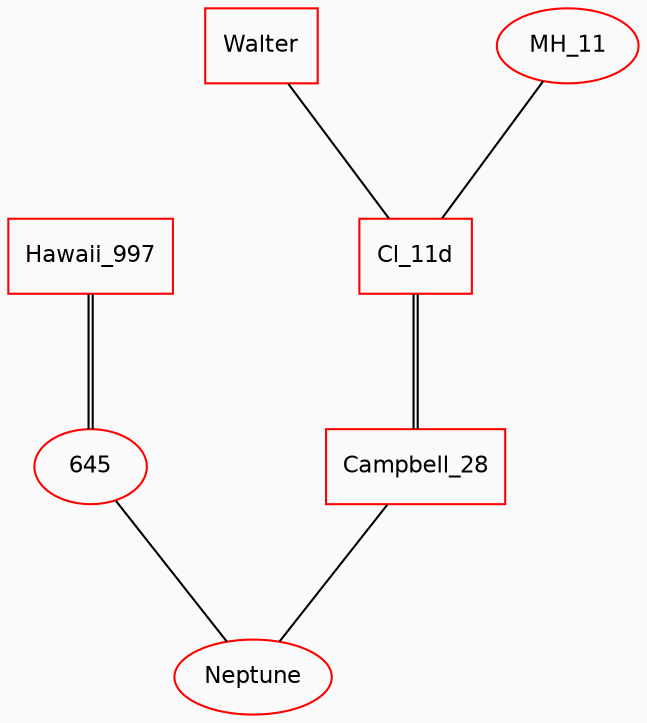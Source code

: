graph Pedigree {
	graph [bgcolor="#FAFAFA", ranksep=".9", nodesep="1.2"];
	node [label="\N", color=red, fontsize=11, fontname=Helvetica];
	graph [bb="0,0,297,339",
		_draw_="c 9 -#fafafaff C 9 -#fafafaff P 4 0 -1 0 339 298 339 298 -1 ",
		xdotversion="1.2"];
	Campbell_28 [href="#", onmouseover="load_tooltip_text('\N')", onmouseout="htm()", shape=box, pos="190,119", width="1.1111", height="0.5", _draw_="c 9 -#ff0000ff p 4 230 137 150 137 150 101 230 101 ", _ldraw_="F 11.000000 9 -Helvetica c 9 -#000000ff T 190 116 0 64 11 -Campbell_28 "];
	Hawaii_997 [href="#", onmouseover="load_tooltip_text('\N')", onmouseout="htm()", shape=box, pos="37,220", width="1.0278", height="0.5", _draw_="c 9 -#ff0000ff p 4 74 238 0 238 0 202 74 202 ", _ldraw_="F 11.000000 9 -Helvetica c 9 -#000000ff T 37 217 0 58 10 -Hawaii_997 "];
	645 [href="#", onmouseover="load_tooltip_text('\N')", onmouseout="htm()", shape=ellipse, pos="37,119", width="0.75", height="0.5", _draw_="c 9 -#ff0000ff e 37 119 27 18 ", _ldraw_="F 11.000000 9 -Helvetica c 9 -#000000ff T 37 116 0 19 3 -645 "];
	Walter [href="#", onmouseover="load_tooltip_text('\N')", onmouseout="htm()", shape=box, pos="116,321", width="0.75", height="0.5", _draw_="c 9 -#ff0000ff p 4 143 339 89 339 89 303 143 303 ", _ldraw_="F 11.000000 9 -Helvetica c 9 -#000000ff T 116 318 0 32 6 -Walter "];
	Cl_11d [href="#", onmouseover="load_tooltip_text('\N')", onmouseout="htm()", shape=box, pos="190,220", width="0.75", height="0.5", _draw_="c 9 -#ff0000ff p 4 217 238 163 238 163 202 217 202 ", _ldraw_="F 11.000000 9 -Helvetica c 9 -#000000ff T 190 217 0 35 6 -Cl_11d "];
	Neptune [href="#", onmouseover="load_tooltip_text('\N')", onmouseout="htm()", shape=ellipse, pos="113,18", width="1.0278", height="0.5", _draw_="c 9 -#ff0000ff e 113 18 37 18 ", _ldraw_="F 11.000000 9 -Helvetica c 9 -#000000ff T 113 15 0 42 7 -Neptune "];
	MH_11 [href="#", onmouseover="load_tooltip_text('\N')", onmouseout="htm()", shape=ellipse, pos="263,321", width="0.94444", height="0.5", _draw_="c 9 -#ff0000ff e 263 321 34 18 ", _ldraw_="F 11.000000 9 -Helvetica c 9 -#000000ff T 263 318 0 36 5 -MH_11 "];
	Campbell_28 -- Neptune [pos="176.23,100.94 161.96,82.219 139.82,53.175 125.88,34.893", _draw_="c 9 -#000000ff B 4 176 101 162 82 140 53 126 35 "];
	Hawaii_997 -- 645 [color="black:black", pos="37,201.94 37,183.67 37,155.58 37,137.24", _draw_="c 9 -#000000ff B 4 36 202 36 184 36 156 36 137 c 9 -#000000ff B 4 38 202 38 184 38 156 38 137 "];
	645 -- Neptune [pos="49.211,102.77 63.141,84.259 85.827,54.111 100.06,35.201", _draw_="c 9 -#000000ff B 4 49 103 63 84 86 54 100 35 "];
	Walter -- Cl_11d [pos="129.23,302.94 142.62,284.67 163.2,256.58 176.64,238.24", _draw_="c 9 -#000000ff B 4 129 303 143 285 163 257 177 238 "];
	Cl_11d -- Campbell_28 [color="black:black", pos="190,201.94 190,183.67 190,155.58 190,137.24", _draw_="c 9 -#000000ff B 4 189 202 189 184 189 156 189 137 c 9 -#000000ff B 4 191 202 191 184 191 156 191 137 "];
	MH_11 -- Cl_11d [pos="250.62,303.87 237.44,285.63 216.66,256.89 203.19,238.24", _draw_="c 9 -#000000ff B 4 251 304 237 286 217 257 203 238 "];
}
